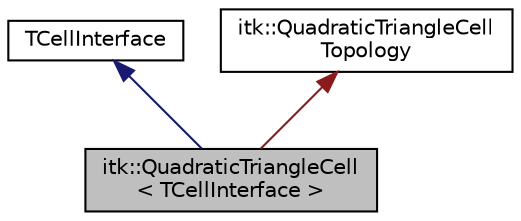 digraph "itk::QuadraticTriangleCell&lt; TCellInterface &gt;"
{
 // LATEX_PDF_SIZE
  edge [fontname="Helvetica",fontsize="10",labelfontname="Helvetica",labelfontsize="10"];
  node [fontname="Helvetica",fontsize="10",shape=record];
  Node1 [label="itk::QuadraticTriangleCell\l\< TCellInterface \>",height=0.2,width=0.4,color="black", fillcolor="grey75", style="filled", fontcolor="black",tooltip="Represents a second order triangular patch for a Mesh."];
  Node2 -> Node1 [dir="back",color="midnightblue",fontsize="10",style="solid",fontname="Helvetica"];
  Node2 [label="TCellInterface",height=0.2,width=0.4,color="black", fillcolor="white", style="filled",tooltip=" "];
  Node3 -> Node1 [dir="back",color="firebrick4",fontsize="10",style="solid",fontname="Helvetica"];
  Node3 [label="itk::QuadraticTriangleCell\lTopology",height=0.2,width=0.4,color="black", fillcolor="white", style="filled",URL="$classitk_1_1QuadraticTriangleCellTopology.html",tooltip="QuadraticTriangleCellTopology holds data defining the topological connections of the vertices and edg..."];
}
